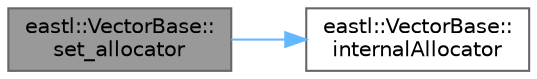 digraph "eastl::VectorBase::set_allocator"
{
 // LATEX_PDF_SIZE
  bgcolor="transparent";
  edge [fontname=Helvetica,fontsize=10,labelfontname=Helvetica,labelfontsize=10];
  node [fontname=Helvetica,fontsize=10,shape=box,height=0.2,width=0.4];
  rankdir="LR";
  Node1 [id="Node000001",label="eastl::VectorBase::\lset_allocator",height=0.2,width=0.4,color="gray40", fillcolor="grey60", style="filled", fontcolor="black",tooltip=" "];
  Node1 -> Node2 [id="edge2_Node000001_Node000002",color="steelblue1",style="solid",tooltip=" "];
  Node2 [id="Node000002",label="eastl::VectorBase::\linternalAllocator",height=0.2,width=0.4,color="grey40", fillcolor="white", style="filled",URL="$structeastl_1_1_vector_base.html#aae15a86c95ff95a5cfbb44ca98ce755e",tooltip=" "];
}
